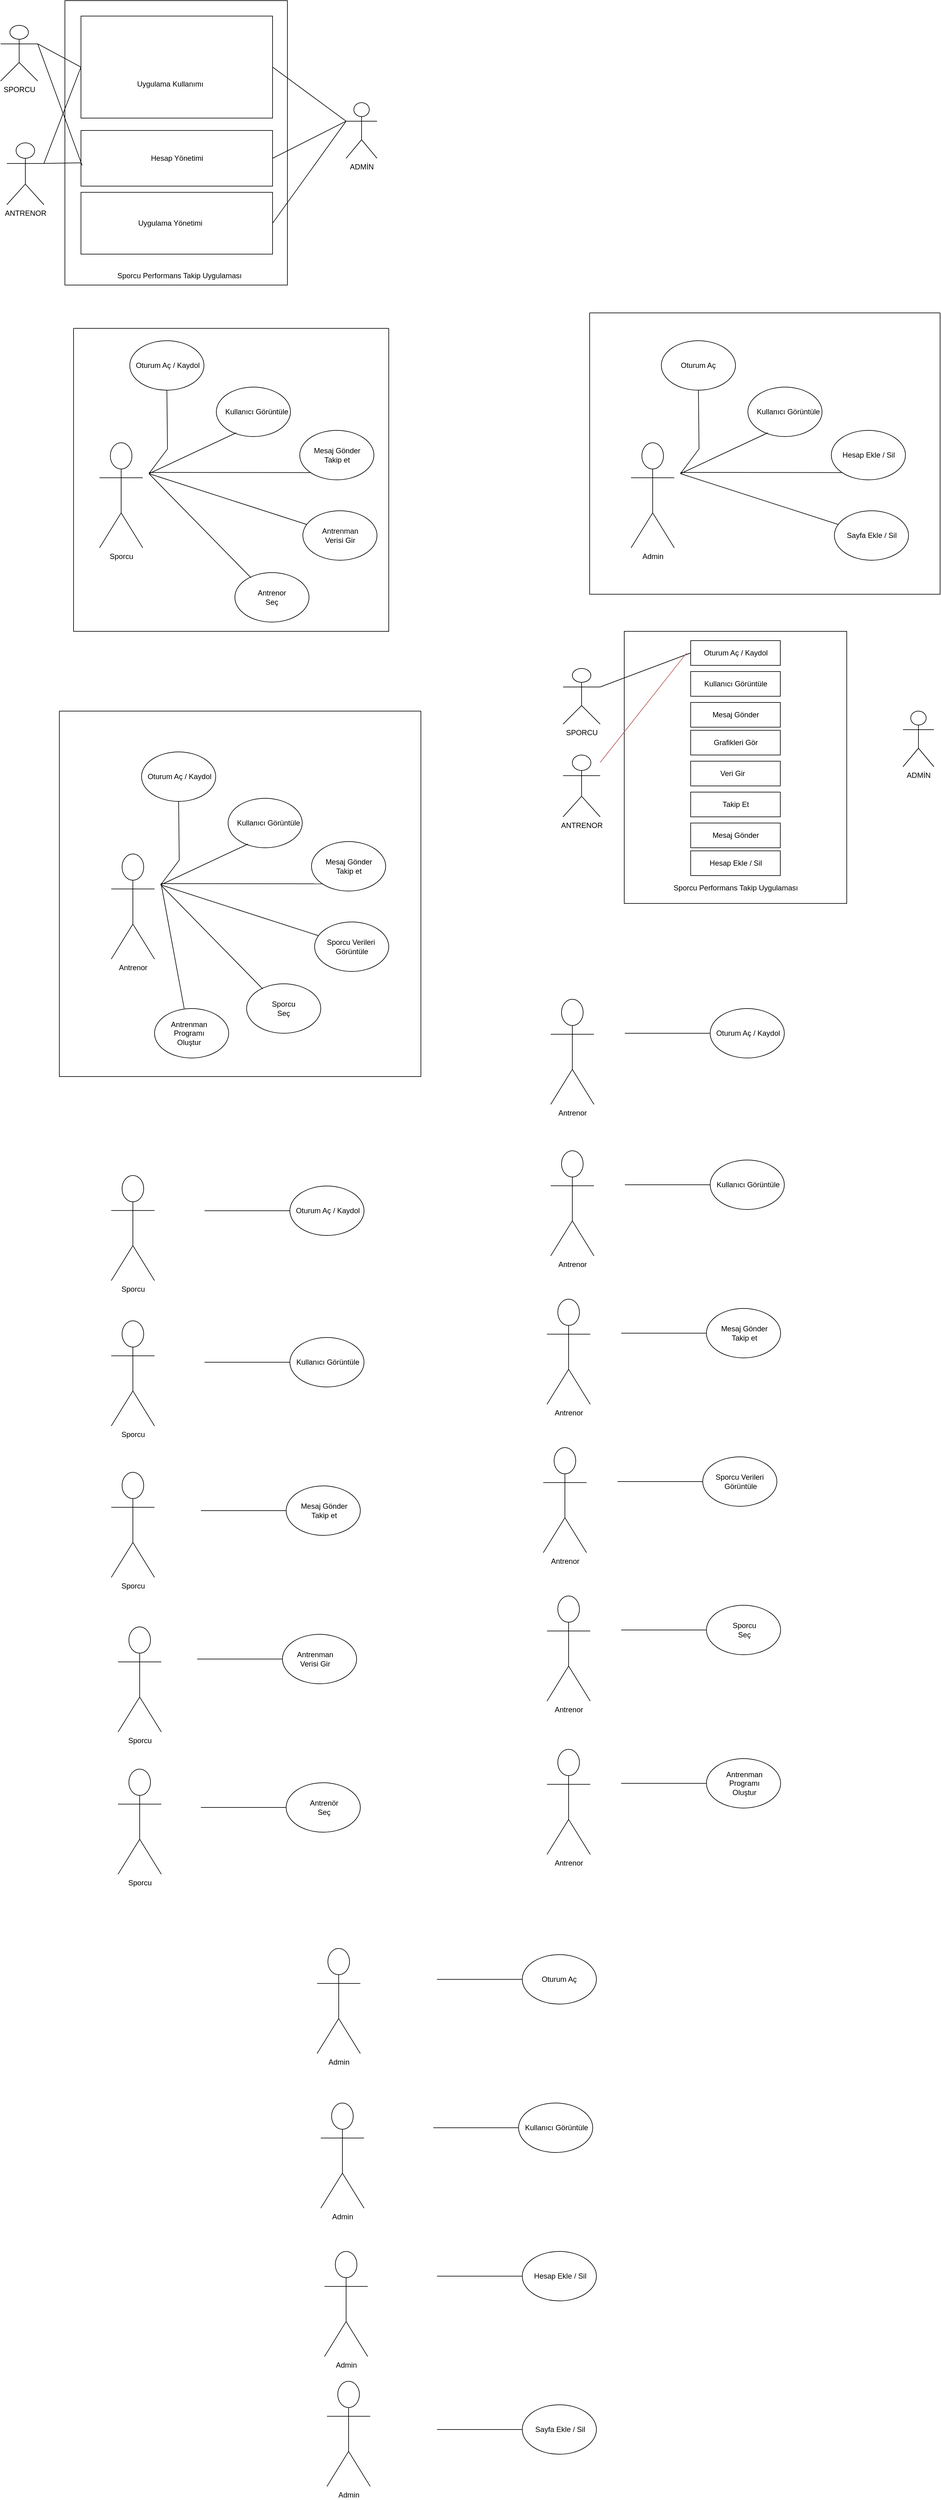 <mxfile version="24.5.2" type="github">
  <diagram name="Sayfa -1" id="F9p8h_KPN2AIbbvUdC_e">
    <mxGraphModel dx="1985" dy="892" grid="1" gridSize="10" guides="1" tooltips="1" connect="1" arrows="1" fold="1" page="1" pageScale="1" pageWidth="827" pageHeight="1169" math="0" shadow="0">
      <root>
        <mxCell id="0" />
        <mxCell id="1" parent="0" />
        <mxCell id="TQ4YY_q4qZVOCzLpH_U3-81" value="" style="ellipse;whiteSpace=wrap;html=1;" parent="1" vertex="1">
          <mxGeometry x="449" y="935" width="120" height="80" as="geometry" />
        </mxCell>
        <mxCell id="TQ4YY_q4qZVOCzLpH_U3-1" value="SPORCU" style="shape=umlActor;verticalLabelPosition=bottom;verticalAlign=top;html=1;outlineConnect=0;" parent="1" vertex="1">
          <mxGeometry x="70" y="50" width="60" height="90" as="geometry" />
        </mxCell>
        <mxCell id="TQ4YY_q4qZVOCzLpH_U3-2" value="ADMİN" style="shape=umlActor;verticalLabelPosition=bottom;verticalAlign=top;html=1;outlineConnect=0;" parent="1" vertex="1">
          <mxGeometry x="629" y="175" width="50" height="90" as="geometry" />
        </mxCell>
        <mxCell id="TQ4YY_q4qZVOCzLpH_U3-3" value="ANTRENOR" style="shape=umlActor;verticalLabelPosition=bottom;verticalAlign=top;html=1;outlineConnect=0;" parent="1" vertex="1">
          <mxGeometry x="80" y="240" width="60" height="100" as="geometry" />
        </mxCell>
        <mxCell id="TQ4YY_q4qZVOCzLpH_U3-5" value="" style="rounded=0;whiteSpace=wrap;html=1;" parent="1" vertex="1">
          <mxGeometry x="174" y="10" width="360" height="460" as="geometry" />
        </mxCell>
        <mxCell id="TQ4YY_q4qZVOCzLpH_U3-11" value="" style="rounded=0;whiteSpace=wrap;html=1;" parent="1" vertex="1">
          <mxGeometry x="200" y="320" width="310" height="100" as="geometry" />
        </mxCell>
        <mxCell id="TQ4YY_q4qZVOCzLpH_U3-13" value="Sporcu Performans Takip Uygulaması" style="text;html=1;align=center;verticalAlign=middle;resizable=0;points=[];autosize=1;strokeColor=none;fillColor=none;" parent="1" vertex="1">
          <mxGeometry x="249" y="440" width="220" height="30" as="geometry" />
        </mxCell>
        <mxCell id="TQ4YY_q4qZVOCzLpH_U3-15" value="Uygulama Yönetimi" style="text;html=1;align=center;verticalAlign=middle;resizable=0;points=[];autosize=1;strokeColor=none;fillColor=none;" parent="1" vertex="1">
          <mxGeometry x="279" y="355" width="130" height="30" as="geometry" />
        </mxCell>
        <mxCell id="TQ4YY_q4qZVOCzLpH_U3-25" value="" style="rounded=0;whiteSpace=wrap;html=1;" parent="1" vertex="1">
          <mxGeometry x="200" y="220" width="310" height="90" as="geometry" />
        </mxCell>
        <mxCell id="TQ4YY_q4qZVOCzLpH_U3-26" value="" style="rounded=0;whiteSpace=wrap;html=1;" parent="1" vertex="1">
          <mxGeometry x="200" y="35" width="310" height="165" as="geometry" />
        </mxCell>
        <mxCell id="TQ4YY_q4qZVOCzLpH_U3-31" value="Uygulama Kullanımı" style="text;html=1;align=center;verticalAlign=middle;resizable=0;points=[];autosize=1;strokeColor=none;fillColor=none;" parent="1" vertex="1">
          <mxGeometry x="279" y="130" width="130" height="30" as="geometry" />
        </mxCell>
        <mxCell id="TQ4YY_q4qZVOCzLpH_U3-32" value="Hesap Yönetimi" style="text;html=1;align=center;verticalAlign=middle;resizable=0;points=[];autosize=1;strokeColor=none;fillColor=none;" parent="1" vertex="1">
          <mxGeometry x="300" y="250" width="110" height="30" as="geometry" />
        </mxCell>
        <mxCell id="TQ4YY_q4qZVOCzLpH_U3-34" value="SPORCU" style="shape=umlActor;verticalLabelPosition=bottom;verticalAlign=top;html=1;outlineConnect=0;" parent="1" vertex="1">
          <mxGeometry x="980" y="1090" width="60" height="90" as="geometry" />
        </mxCell>
        <mxCell id="TQ4YY_q4qZVOCzLpH_U3-35" value="ADMİN" style="shape=umlActor;verticalLabelPosition=bottom;verticalAlign=top;html=1;outlineConnect=0;" parent="1" vertex="1">
          <mxGeometry x="1530" y="1159" width="50" height="90" as="geometry" />
        </mxCell>
        <mxCell id="TQ4YY_q4qZVOCzLpH_U3-36" value="ANTRENOR" style="shape=umlActor;verticalLabelPosition=bottom;verticalAlign=top;html=1;outlineConnect=0;" parent="1" vertex="1">
          <mxGeometry x="980" y="1230" width="60" height="100" as="geometry" />
        </mxCell>
        <mxCell id="TQ4YY_q4qZVOCzLpH_U3-37" value="" style="rounded=0;whiteSpace=wrap;html=1;" parent="1" vertex="1">
          <mxGeometry x="1079" y="1030" width="360" height="440" as="geometry" />
        </mxCell>
        <mxCell id="TQ4YY_q4qZVOCzLpH_U3-38" value="" style="rounded=0;whiteSpace=wrap;html=1;" parent="1" vertex="1">
          <mxGeometry x="1186.5" y="1045" width="145" height="40" as="geometry" />
        </mxCell>
        <mxCell id="TQ4YY_q4qZVOCzLpH_U3-39" value="" style="rounded=0;whiteSpace=wrap;html=1;" parent="1" vertex="1">
          <mxGeometry x="1186.5" y="1095" width="145" height="40" as="geometry" />
        </mxCell>
        <mxCell id="TQ4YY_q4qZVOCzLpH_U3-40" value="" style="rounded=0;whiteSpace=wrap;html=1;" parent="1" vertex="1">
          <mxGeometry x="1186.5" y="1145" width="145" height="40" as="geometry" />
        </mxCell>
        <mxCell id="TQ4YY_q4qZVOCzLpH_U3-41" value="" style="rounded=0;whiteSpace=wrap;html=1;" parent="1" vertex="1">
          <mxGeometry x="1186.5" y="1385" width="145" height="40" as="geometry" />
        </mxCell>
        <mxCell id="TQ4YY_q4qZVOCzLpH_U3-42" value="Sporcu Performans Takip Uygulaması" style="text;html=1;align=center;verticalAlign=middle;resizable=0;points=[];autosize=1;strokeColor=none;fillColor=none;" parent="1" vertex="1">
          <mxGeometry x="1149" y="1430" width="220" height="30" as="geometry" />
        </mxCell>
        <mxCell id="TQ4YY_q4qZVOCzLpH_U3-43" value="Hesap Ekle / Sil" style="text;html=1;align=center;verticalAlign=middle;resizable=0;points=[];autosize=1;strokeColor=none;fillColor=none;" parent="1" vertex="1">
          <mxGeometry x="1204" y="1390" width="110" height="30" as="geometry" />
        </mxCell>
        <mxCell id="TQ4YY_q4qZVOCzLpH_U3-44" value="Mesaj Gönder" style="text;html=1;align=center;verticalAlign=middle;resizable=0;points=[];autosize=1;strokeColor=none;fillColor=none;" parent="1" vertex="1">
          <mxGeometry x="1209" y="1150" width="100" height="30" as="geometry" />
        </mxCell>
        <mxCell id="TQ4YY_q4qZVOCzLpH_U3-45" value="Kullanıcı Görüntüle" style="text;html=1;align=center;verticalAlign=middle;resizable=0;points=[];autosize=1;strokeColor=none;fillColor=none;" parent="1" vertex="1">
          <mxGeometry x="1194" y="1100" width="130" height="30" as="geometry" />
        </mxCell>
        <mxCell id="TQ4YY_q4qZVOCzLpH_U3-46" value="Oturum Aç / Kaydol" style="text;html=1;align=center;verticalAlign=middle;resizable=0;points=[];autosize=1;strokeColor=none;fillColor=none;" parent="1" vertex="1">
          <mxGeometry x="1194" y="1050" width="130" height="30" as="geometry" />
        </mxCell>
        <mxCell id="TQ4YY_q4qZVOCzLpH_U3-48" value="" style="rounded=0;whiteSpace=wrap;html=1;" parent="1" vertex="1">
          <mxGeometry x="1186.5" y="1340" width="145" height="40" as="geometry" />
        </mxCell>
        <mxCell id="TQ4YY_q4qZVOCzLpH_U3-49" value="" style="rounded=0;whiteSpace=wrap;html=1;" parent="1" vertex="1">
          <mxGeometry x="1186.5" y="1290" width="145" height="40" as="geometry" />
        </mxCell>
        <mxCell id="TQ4YY_q4qZVOCzLpH_U3-50" value="" style="rounded=0;whiteSpace=wrap;html=1;" parent="1" vertex="1">
          <mxGeometry x="1186.5" y="1240" width="145" height="40" as="geometry" />
        </mxCell>
        <mxCell id="TQ4YY_q4qZVOCzLpH_U3-51" value="" style="rounded=0;whiteSpace=wrap;html=1;" parent="1" vertex="1">
          <mxGeometry x="1186.5" y="1190" width="145" height="40" as="geometry" />
        </mxCell>
        <mxCell id="TQ4YY_q4qZVOCzLpH_U3-52" value="Grafikleri Gör" style="text;html=1;align=center;verticalAlign=middle;resizable=0;points=[];autosize=1;strokeColor=none;fillColor=none;" parent="1" vertex="1">
          <mxGeometry x="1214" y="1195" width="90" height="30" as="geometry" />
        </mxCell>
        <mxCell id="TQ4YY_q4qZVOCzLpH_U3-53" value="Veri Gir" style="text;html=1;align=center;verticalAlign=middle;resizable=0;points=[];autosize=1;strokeColor=none;fillColor=none;" parent="1" vertex="1">
          <mxGeometry x="1224" y="1245" width="60" height="30" as="geometry" />
        </mxCell>
        <mxCell id="TQ4YY_q4qZVOCzLpH_U3-54" value="Takip Et" style="text;html=1;align=center;verticalAlign=middle;resizable=0;points=[];autosize=1;strokeColor=none;fillColor=none;" parent="1" vertex="1">
          <mxGeometry x="1224" y="1295" width="70" height="30" as="geometry" />
        </mxCell>
        <mxCell id="TQ4YY_q4qZVOCzLpH_U3-55" value="Mesaj Gönder" style="text;html=1;align=center;verticalAlign=middle;resizable=0;points=[];autosize=1;strokeColor=none;fillColor=none;" parent="1" vertex="1">
          <mxGeometry x="1209" y="1345" width="100" height="30" as="geometry" />
        </mxCell>
        <mxCell id="TQ4YY_q4qZVOCzLpH_U3-58" value="" style="endArrow=none;html=1;rounded=0;exitX=0;exitY=0.333;exitDx=0;exitDy=0;exitPerimeter=0;entryX=1;entryY=0.5;entryDx=0;entryDy=0;" parent="1" source="TQ4YY_q4qZVOCzLpH_U3-2" target="TQ4YY_q4qZVOCzLpH_U3-26" edge="1">
          <mxGeometry width="50" height="50" relative="1" as="geometry">
            <mxPoint x="680" y="270" as="sourcePoint" />
            <mxPoint x="730" y="220" as="targetPoint" />
          </mxGeometry>
        </mxCell>
        <mxCell id="TQ4YY_q4qZVOCzLpH_U3-63" value="" style="endArrow=none;html=1;rounded=0;exitX=0;exitY=0.333;exitDx=0;exitDy=0;exitPerimeter=0;entryX=1;entryY=0.5;entryDx=0;entryDy=0;" parent="1" source="TQ4YY_q4qZVOCzLpH_U3-2" target="TQ4YY_q4qZVOCzLpH_U3-25" edge="1">
          <mxGeometry width="50" height="50" relative="1" as="geometry">
            <mxPoint x="690" y="280" as="sourcePoint" />
            <mxPoint x="740" y="230" as="targetPoint" />
          </mxGeometry>
        </mxCell>
        <mxCell id="TQ4YY_q4qZVOCzLpH_U3-64" value="" style="endArrow=none;html=1;rounded=0;exitX=0;exitY=0.333;exitDx=0;exitDy=0;exitPerimeter=0;entryX=1;entryY=0.5;entryDx=0;entryDy=0;" parent="1" source="TQ4YY_q4qZVOCzLpH_U3-2" target="TQ4YY_q4qZVOCzLpH_U3-11" edge="1">
          <mxGeometry width="50" height="50" relative="1" as="geometry">
            <mxPoint x="700" y="290" as="sourcePoint" />
            <mxPoint x="750" y="240" as="targetPoint" />
          </mxGeometry>
        </mxCell>
        <mxCell id="TQ4YY_q4qZVOCzLpH_U3-65" value="" style="endArrow=none;html=1;rounded=0;exitX=1;exitY=0.333;exitDx=0;exitDy=0;exitPerimeter=0;entryX=0;entryY=0.5;entryDx=0;entryDy=0;" parent="1" source="TQ4YY_q4qZVOCzLpH_U3-1" target="TQ4YY_q4qZVOCzLpH_U3-26" edge="1">
          <mxGeometry width="50" height="50" relative="1" as="geometry">
            <mxPoint x="710" y="300" as="sourcePoint" />
            <mxPoint x="760" y="250" as="targetPoint" />
          </mxGeometry>
        </mxCell>
        <mxCell id="TQ4YY_q4qZVOCzLpH_U3-66" value="" style="endArrow=none;html=1;rounded=0;exitX=1;exitY=0.333;exitDx=0;exitDy=0;exitPerimeter=0;entryX=-0.001;entryY=0.582;entryDx=0;entryDy=0;entryPerimeter=0;" parent="1" source="TQ4YY_q4qZVOCzLpH_U3-3" target="TQ4YY_q4qZVOCzLpH_U3-25" edge="1">
          <mxGeometry width="50" height="50" relative="1" as="geometry">
            <mxPoint x="720" y="310" as="sourcePoint" />
            <mxPoint x="770" y="260" as="targetPoint" />
          </mxGeometry>
        </mxCell>
        <mxCell id="TQ4YY_q4qZVOCzLpH_U3-67" value="" style="endArrow=none;html=1;rounded=0;exitX=1;exitY=0.333;exitDx=0;exitDy=0;exitPerimeter=0;entryX=0;entryY=0.5;entryDx=0;entryDy=0;" parent="1" source="TQ4YY_q4qZVOCzLpH_U3-3" target="TQ4YY_q4qZVOCzLpH_U3-26" edge="1">
          <mxGeometry width="50" height="50" relative="1" as="geometry">
            <mxPoint x="730" y="320" as="sourcePoint" />
            <mxPoint x="780" y="270" as="targetPoint" />
          </mxGeometry>
        </mxCell>
        <mxCell id="TQ4YY_q4qZVOCzLpH_U3-68" value="" style="endArrow=none;html=1;rounded=0;exitX=1;exitY=0.333;exitDx=0;exitDy=0;exitPerimeter=0;entryX=0.006;entryY=0.627;entryDx=0;entryDy=0;entryPerimeter=0;" parent="1" source="TQ4YY_q4qZVOCzLpH_U3-1" target="TQ4YY_q4qZVOCzLpH_U3-25" edge="1">
          <mxGeometry width="50" height="50" relative="1" as="geometry">
            <mxPoint x="740" y="330" as="sourcePoint" />
            <mxPoint x="790" y="280" as="targetPoint" />
          </mxGeometry>
        </mxCell>
        <mxCell id="TQ4YY_q4qZVOCzLpH_U3-71" value="Sporcu" style="shape=umlActor;verticalLabelPosition=bottom;verticalAlign=top;html=1;outlineConnect=0;" parent="1" vertex="1">
          <mxGeometry x="230" y="725" width="70" height="170" as="geometry" />
        </mxCell>
        <mxCell id="TQ4YY_q4qZVOCzLpH_U3-72" value="" style="ellipse;whiteSpace=wrap;html=1;" parent="1" vertex="1">
          <mxGeometry x="419" y="635" width="120" height="80" as="geometry" />
        </mxCell>
        <mxCell id="TQ4YY_q4qZVOCzLpH_U3-73" value="" style="ellipse;whiteSpace=wrap;html=1;" parent="1" vertex="1">
          <mxGeometry x="559" y="835" width="120" height="80" as="geometry" />
        </mxCell>
        <mxCell id="TQ4YY_q4qZVOCzLpH_U3-74" value="" style="ellipse;whiteSpace=wrap;html=1;" parent="1" vertex="1">
          <mxGeometry x="279" y="560" width="120" height="80" as="geometry" />
        </mxCell>
        <mxCell id="TQ4YY_q4qZVOCzLpH_U3-75" value="" style="ellipse;whiteSpace=wrap;html=1;" parent="1" vertex="1">
          <mxGeometry x="554" y="705" width="120" height="80" as="geometry" />
        </mxCell>
        <mxCell id="TQ4YY_q4qZVOCzLpH_U3-85" value="" style="endArrow=none;html=1;rounded=0;entryX=0.5;entryY=1;entryDx=0;entryDy=0;" parent="1" target="TQ4YY_q4qZVOCzLpH_U3-74" edge="1">
          <mxGeometry width="50" height="50" relative="1" as="geometry">
            <mxPoint x="310" y="775" as="sourcePoint" />
            <mxPoint x="360" y="645" as="targetPoint" />
            <Array as="points">
              <mxPoint x="340" y="735" />
            </Array>
          </mxGeometry>
        </mxCell>
        <mxCell id="TQ4YY_q4qZVOCzLpH_U3-86" value="" style="endArrow=none;html=1;rounded=0;entryX=0.268;entryY=0.925;entryDx=0;entryDy=0;entryPerimeter=0;" parent="1" target="TQ4YY_q4qZVOCzLpH_U3-72" edge="1">
          <mxGeometry width="50" height="50" relative="1" as="geometry">
            <mxPoint x="310" y="775" as="sourcePoint" />
            <mxPoint x="500" y="795" as="targetPoint" />
          </mxGeometry>
        </mxCell>
        <mxCell id="TQ4YY_q4qZVOCzLpH_U3-87" value="" style="endArrow=none;html=1;rounded=0;entryX=0;entryY=1;entryDx=0;entryDy=0;" parent="1" target="TQ4YY_q4qZVOCzLpH_U3-75" edge="1">
          <mxGeometry width="50" height="50" relative="1" as="geometry">
            <mxPoint x="310" y="773" as="sourcePoint" />
            <mxPoint x="510" y="805" as="targetPoint" />
          </mxGeometry>
        </mxCell>
        <mxCell id="TQ4YY_q4qZVOCzLpH_U3-88" value="" style="endArrow=none;html=1;rounded=0;entryX=0.048;entryY=0.275;entryDx=0;entryDy=0;entryPerimeter=0;" parent="1" target="TQ4YY_q4qZVOCzLpH_U3-73" edge="1">
          <mxGeometry width="50" height="50" relative="1" as="geometry">
            <mxPoint x="310" y="775" as="sourcePoint" />
            <mxPoint x="520" y="815" as="targetPoint" />
          </mxGeometry>
        </mxCell>
        <mxCell id="TQ4YY_q4qZVOCzLpH_U3-89" value="" style="endArrow=none;html=1;rounded=0;entryX=0.218;entryY=0.105;entryDx=0;entryDy=0;entryPerimeter=0;" parent="1" target="TQ4YY_q4qZVOCzLpH_U3-81" edge="1">
          <mxGeometry width="50" height="50" relative="1" as="geometry">
            <mxPoint x="310" y="775" as="sourcePoint" />
            <mxPoint x="530" y="825" as="targetPoint" />
          </mxGeometry>
        </mxCell>
        <mxCell id="TQ4YY_q4qZVOCzLpH_U3-90" value="Oturum Aç / Kaydol" style="text;html=1;align=center;verticalAlign=middle;resizable=0;points=[];autosize=1;strokeColor=none;fillColor=none;" parent="1" vertex="1">
          <mxGeometry x="275" y="585" width="130" height="30" as="geometry" />
        </mxCell>
        <mxCell id="TQ4YY_q4qZVOCzLpH_U3-91" value="Kullanıcı Görüntüle" style="text;html=1;align=center;verticalAlign=middle;resizable=0;points=[];autosize=1;strokeColor=none;fillColor=none;" parent="1" vertex="1">
          <mxGeometry x="419" y="660" width="130" height="30" as="geometry" />
        </mxCell>
        <mxCell id="TQ4YY_q4qZVOCzLpH_U3-92" value="Mesaj Gönder&lt;div&gt;Takip et&lt;/div&gt;" style="text;html=1;align=center;verticalAlign=middle;resizable=0;points=[];autosize=1;strokeColor=none;fillColor=none;" parent="1" vertex="1">
          <mxGeometry x="564" y="725" width="100" height="40" as="geometry" />
        </mxCell>
        <mxCell id="TQ4YY_q4qZVOCzLpH_U3-93" value="&lt;div data-sider-select-id=&quot;3e3904bb-3e57-48af-86de-5b4dbb891e42&quot;&gt;Antrenman&lt;/div&gt;Verisi Gir" style="text;html=1;align=center;verticalAlign=middle;resizable=0;points=[];autosize=1;strokeColor=none;fillColor=none;" parent="1" vertex="1">
          <mxGeometry x="579" y="855" width="80" height="40" as="geometry" />
        </mxCell>
        <mxCell id="TQ4YY_q4qZVOCzLpH_U3-95" value="Antrenor Seç" style="text;html=1;align=center;verticalAlign=middle;whiteSpace=wrap;rounded=0;" parent="1" vertex="1">
          <mxGeometry x="479" y="960" width="60" height="30" as="geometry" />
        </mxCell>
        <mxCell id="TQ4YY_q4qZVOCzLpH_U3-117" value="" style="ellipse;whiteSpace=wrap;html=1;" parent="1" vertex="1">
          <mxGeometry x="468" y="1600" width="120" height="80" as="geometry" />
        </mxCell>
        <mxCell id="TQ4YY_q4qZVOCzLpH_U3-118" value="Antrenor" style="shape=umlActor;verticalLabelPosition=bottom;verticalAlign=top;html=1;outlineConnect=0;" parent="1" vertex="1">
          <mxGeometry x="249" y="1390" width="70" height="170" as="geometry" />
        </mxCell>
        <mxCell id="TQ4YY_q4qZVOCzLpH_U3-119" value="" style="ellipse;whiteSpace=wrap;html=1;" parent="1" vertex="1">
          <mxGeometry x="438" y="1300" width="120" height="80" as="geometry" />
        </mxCell>
        <mxCell id="TQ4YY_q4qZVOCzLpH_U3-120" value="" style="ellipse;whiteSpace=wrap;html=1;" parent="1" vertex="1">
          <mxGeometry x="578" y="1500" width="120" height="80" as="geometry" />
        </mxCell>
        <mxCell id="TQ4YY_q4qZVOCzLpH_U3-121" value="" style="ellipse;whiteSpace=wrap;html=1;" parent="1" vertex="1">
          <mxGeometry x="298" y="1225" width="120" height="80" as="geometry" />
        </mxCell>
        <mxCell id="TQ4YY_q4qZVOCzLpH_U3-122" value="" style="ellipse;whiteSpace=wrap;html=1;" parent="1" vertex="1">
          <mxGeometry x="573" y="1370" width="120" height="80" as="geometry" />
        </mxCell>
        <mxCell id="TQ4YY_q4qZVOCzLpH_U3-123" value="" style="endArrow=none;html=1;rounded=0;entryX=0.5;entryY=1;entryDx=0;entryDy=0;" parent="1" target="TQ4YY_q4qZVOCzLpH_U3-121" edge="1">
          <mxGeometry width="50" height="50" relative="1" as="geometry">
            <mxPoint x="329" y="1440" as="sourcePoint" />
            <mxPoint x="379" y="1310" as="targetPoint" />
            <Array as="points">
              <mxPoint x="359" y="1400" />
            </Array>
          </mxGeometry>
        </mxCell>
        <mxCell id="TQ4YY_q4qZVOCzLpH_U3-124" value="" style="endArrow=none;html=1;rounded=0;entryX=0.268;entryY=0.925;entryDx=0;entryDy=0;entryPerimeter=0;" parent="1" target="TQ4YY_q4qZVOCzLpH_U3-119" edge="1">
          <mxGeometry width="50" height="50" relative="1" as="geometry">
            <mxPoint x="329" y="1440" as="sourcePoint" />
            <mxPoint x="519" y="1460" as="targetPoint" />
          </mxGeometry>
        </mxCell>
        <mxCell id="TQ4YY_q4qZVOCzLpH_U3-125" value="" style="endArrow=none;html=1;rounded=0;entryX=0;entryY=1;entryDx=0;entryDy=0;" parent="1" target="TQ4YY_q4qZVOCzLpH_U3-122" edge="1">
          <mxGeometry width="50" height="50" relative="1" as="geometry">
            <mxPoint x="329" y="1438" as="sourcePoint" />
            <mxPoint x="529" y="1470" as="targetPoint" />
          </mxGeometry>
        </mxCell>
        <mxCell id="TQ4YY_q4qZVOCzLpH_U3-126" value="" style="endArrow=none;html=1;rounded=0;entryX=0.048;entryY=0.275;entryDx=0;entryDy=0;entryPerimeter=0;" parent="1" target="TQ4YY_q4qZVOCzLpH_U3-120" edge="1">
          <mxGeometry width="50" height="50" relative="1" as="geometry">
            <mxPoint x="329" y="1440" as="sourcePoint" />
            <mxPoint x="539" y="1480" as="targetPoint" />
          </mxGeometry>
        </mxCell>
        <mxCell id="TQ4YY_q4qZVOCzLpH_U3-127" value="" style="endArrow=none;html=1;rounded=0;entryX=0.218;entryY=0.105;entryDx=0;entryDy=0;entryPerimeter=0;" parent="1" target="TQ4YY_q4qZVOCzLpH_U3-117" edge="1">
          <mxGeometry width="50" height="50" relative="1" as="geometry">
            <mxPoint x="329" y="1440" as="sourcePoint" />
            <mxPoint x="549" y="1490" as="targetPoint" />
          </mxGeometry>
        </mxCell>
        <mxCell id="TQ4YY_q4qZVOCzLpH_U3-128" value="Oturum Aç / Kaydol" style="text;html=1;align=center;verticalAlign=middle;resizable=0;points=[];autosize=1;strokeColor=none;fillColor=none;" parent="1" vertex="1">
          <mxGeometry x="294" y="1250" width="130" height="30" as="geometry" />
        </mxCell>
        <mxCell id="TQ4YY_q4qZVOCzLpH_U3-129" value="Kullanıcı Görüntüle" style="text;html=1;align=center;verticalAlign=middle;resizable=0;points=[];autosize=1;strokeColor=none;fillColor=none;" parent="1" vertex="1">
          <mxGeometry x="438" y="1325" width="130" height="30" as="geometry" />
        </mxCell>
        <mxCell id="TQ4YY_q4qZVOCzLpH_U3-130" value="Mesaj Gönder&lt;div&gt;Takip et&lt;/div&gt;" style="text;html=1;align=center;verticalAlign=middle;resizable=0;points=[];autosize=1;strokeColor=none;fillColor=none;" parent="1" vertex="1">
          <mxGeometry x="583" y="1390" width="100" height="40" as="geometry" />
        </mxCell>
        <mxCell id="TQ4YY_q4qZVOCzLpH_U3-131" value="Sporcu Verileri&amp;nbsp;&lt;div&gt;Görüntüle&lt;div data-sider-select-id=&quot;bcd7e068-5583-4f03-8525-5e24136dc2b0&quot;&gt;&lt;/div&gt;&lt;/div&gt;" style="text;html=1;align=center;verticalAlign=middle;resizable=0;points=[];autosize=1;strokeColor=none;fillColor=none;" parent="1" vertex="1">
          <mxGeometry x="588" y="1520" width="100" height="40" as="geometry" />
        </mxCell>
        <mxCell id="TQ4YY_q4qZVOCzLpH_U3-132" value="Sporcu Seç" style="text;html=1;align=center;verticalAlign=middle;whiteSpace=wrap;rounded=0;" parent="1" vertex="1">
          <mxGeometry x="498" y="1625" width="60" height="30" as="geometry" />
        </mxCell>
        <mxCell id="TQ4YY_q4qZVOCzLpH_U3-134" value="Admin" style="shape=umlActor;verticalLabelPosition=bottom;verticalAlign=top;html=1;outlineConnect=0;" parent="1" vertex="1">
          <mxGeometry x="1090" y="725" width="70" height="170" as="geometry" />
        </mxCell>
        <mxCell id="TQ4YY_q4qZVOCzLpH_U3-135" value="" style="ellipse;whiteSpace=wrap;html=1;" parent="1" vertex="1">
          <mxGeometry x="1279" y="635" width="120" height="80" as="geometry" />
        </mxCell>
        <mxCell id="TQ4YY_q4qZVOCzLpH_U3-136" value="" style="ellipse;whiteSpace=wrap;html=1;" parent="1" vertex="1">
          <mxGeometry x="1419" y="835" width="120" height="80" as="geometry" />
        </mxCell>
        <mxCell id="TQ4YY_q4qZVOCzLpH_U3-137" value="" style="ellipse;whiteSpace=wrap;html=1;" parent="1" vertex="1">
          <mxGeometry x="1139" y="560" width="120" height="80" as="geometry" />
        </mxCell>
        <mxCell id="TQ4YY_q4qZVOCzLpH_U3-138" value="" style="ellipse;whiteSpace=wrap;html=1;" parent="1" vertex="1">
          <mxGeometry x="1414" y="705" width="120" height="80" as="geometry" />
        </mxCell>
        <mxCell id="TQ4YY_q4qZVOCzLpH_U3-139" value="" style="endArrow=none;html=1;rounded=0;entryX=0.5;entryY=1;entryDx=0;entryDy=0;" parent="1" target="TQ4YY_q4qZVOCzLpH_U3-137" edge="1">
          <mxGeometry width="50" height="50" relative="1" as="geometry">
            <mxPoint x="1170" y="775" as="sourcePoint" />
            <mxPoint x="1220" y="645" as="targetPoint" />
            <Array as="points">
              <mxPoint x="1200" y="735" />
            </Array>
          </mxGeometry>
        </mxCell>
        <mxCell id="TQ4YY_q4qZVOCzLpH_U3-140" value="" style="endArrow=none;html=1;rounded=0;entryX=0.268;entryY=0.925;entryDx=0;entryDy=0;entryPerimeter=0;" parent="1" target="TQ4YY_q4qZVOCzLpH_U3-135" edge="1">
          <mxGeometry width="50" height="50" relative="1" as="geometry">
            <mxPoint x="1170" y="775" as="sourcePoint" />
            <mxPoint x="1360" y="795" as="targetPoint" />
          </mxGeometry>
        </mxCell>
        <mxCell id="TQ4YY_q4qZVOCzLpH_U3-141" value="" style="endArrow=none;html=1;rounded=0;entryX=0;entryY=1;entryDx=0;entryDy=0;" parent="1" target="TQ4YY_q4qZVOCzLpH_U3-138" edge="1">
          <mxGeometry width="50" height="50" relative="1" as="geometry">
            <mxPoint x="1170" y="773" as="sourcePoint" />
            <mxPoint x="1370" y="805" as="targetPoint" />
          </mxGeometry>
        </mxCell>
        <mxCell id="TQ4YY_q4qZVOCzLpH_U3-142" value="" style="endArrow=none;html=1;rounded=0;entryX=0.048;entryY=0.275;entryDx=0;entryDy=0;entryPerimeter=0;" parent="1" target="TQ4YY_q4qZVOCzLpH_U3-136" edge="1">
          <mxGeometry width="50" height="50" relative="1" as="geometry">
            <mxPoint x="1170" y="775" as="sourcePoint" />
            <mxPoint x="1380" y="815" as="targetPoint" />
          </mxGeometry>
        </mxCell>
        <mxCell id="TQ4YY_q4qZVOCzLpH_U3-144" value="Oturum Aç&amp;nbsp;" style="text;html=1;align=center;verticalAlign=middle;resizable=0;points=[];autosize=1;strokeColor=none;fillColor=none;" parent="1" vertex="1">
          <mxGeometry x="1160" y="585" width="80" height="30" as="geometry" />
        </mxCell>
        <mxCell id="TQ4YY_q4qZVOCzLpH_U3-145" value="Kullanıcı Görüntüle" style="text;html=1;align=center;verticalAlign=middle;resizable=0;points=[];autosize=1;strokeColor=none;fillColor=none;" parent="1" vertex="1">
          <mxGeometry x="1279" y="660" width="130" height="30" as="geometry" />
        </mxCell>
        <mxCell id="TQ4YY_q4qZVOCzLpH_U3-146" value="Hesap Ekle / Sil" style="text;html=1;align=center;verticalAlign=middle;resizable=0;points=[];autosize=1;strokeColor=none;fillColor=none;" parent="1" vertex="1">
          <mxGeometry x="1419" y="730" width="110" height="30" as="geometry" />
        </mxCell>
        <mxCell id="TQ4YY_q4qZVOCzLpH_U3-149" value="" style="ellipse;whiteSpace=wrap;html=1;" parent="1" vertex="1">
          <mxGeometry x="319" y="1640" width="120" height="80" as="geometry" />
        </mxCell>
        <mxCell id="TQ4YY_q4qZVOCzLpH_U3-150" value="" style="endArrow=none;html=1;rounded=0;exitX=0.4;exitY=-0.001;exitDx=0;exitDy=0;exitPerimeter=0;" parent="1" source="TQ4YY_q4qZVOCzLpH_U3-149" edge="1">
          <mxGeometry width="50" height="50" relative="1" as="geometry">
            <mxPoint x="420" y="1480" as="sourcePoint" />
            <mxPoint x="330" y="1440" as="targetPoint" />
          </mxGeometry>
        </mxCell>
        <mxCell id="TQ4YY_q4qZVOCzLpH_U3-153" value="Antrenman Programı Oluştur" style="text;html=1;align=center;verticalAlign=middle;whiteSpace=wrap;rounded=0;" parent="1" vertex="1">
          <mxGeometry x="345" y="1665" width="60" height="30" as="geometry" />
        </mxCell>
        <mxCell id="TQ4YY_q4qZVOCzLpH_U3-156" value="Sayfa Ekle / Sil" style="text;html=1;align=center;verticalAlign=middle;resizable=0;points=[];autosize=1;strokeColor=none;fillColor=none;" parent="1" vertex="1">
          <mxGeometry x="1429" y="860" width="100" height="30" as="geometry" />
        </mxCell>
        <mxCell id="uS2kP-R8Upkv7Lsalodd-1" value="Antrenor" style="shape=umlActor;verticalLabelPosition=bottom;verticalAlign=top;html=1;outlineConnect=0;" parent="1" vertex="1">
          <mxGeometry x="960" y="1625" width="70" height="170" as="geometry" />
        </mxCell>
        <mxCell id="uS2kP-R8Upkv7Lsalodd-2" value="" style="endArrow=none;html=1;rounded=0;" parent="1" edge="1">
          <mxGeometry width="50" height="50" relative="1" as="geometry">
            <mxPoint x="1080" y="1680" as="sourcePoint" />
            <mxPoint x="1230" y="1680" as="targetPoint" />
          </mxGeometry>
        </mxCell>
        <mxCell id="uS2kP-R8Upkv7Lsalodd-3" value="" style="ellipse;whiteSpace=wrap;html=1;" parent="1" vertex="1">
          <mxGeometry x="1218" y="1640" width="120" height="80" as="geometry" />
        </mxCell>
        <mxCell id="uS2kP-R8Upkv7Lsalodd-4" value="Oturum Aç / Kaydol" style="text;html=1;align=center;verticalAlign=middle;resizable=0;points=[];autosize=1;" parent="1" vertex="1">
          <mxGeometry x="1214" y="1665" width="130" height="30" as="geometry" />
        </mxCell>
        <mxCell id="uS2kP-R8Upkv7Lsalodd-5" value="Antrenor" style="shape=umlActor;verticalLabelPosition=bottom;verticalAlign=top;html=1;outlineConnect=0;" parent="1" vertex="1">
          <mxGeometry x="960" y="1870" width="70" height="170" as="geometry" />
        </mxCell>
        <mxCell id="uS2kP-R8Upkv7Lsalodd-6" value="" style="endArrow=none;html=1;rounded=0;" parent="1" edge="1">
          <mxGeometry width="50" height="50" relative="1" as="geometry">
            <mxPoint x="1080" y="1925" as="sourcePoint" />
            <mxPoint x="1230" y="1925" as="targetPoint" />
          </mxGeometry>
        </mxCell>
        <mxCell id="uS2kP-R8Upkv7Lsalodd-7" value="" style="ellipse;whiteSpace=wrap;html=1;" parent="1" vertex="1">
          <mxGeometry x="1218" y="1885" width="120" height="80" as="geometry" />
        </mxCell>
        <mxCell id="uS2kP-R8Upkv7Lsalodd-8" value="Kullanıcı Görüntüle" style="text;html=1;align=center;verticalAlign=middle;resizable=0;points=[];autosize=1;strokeColor=none;fillColor=none;" parent="1" vertex="1">
          <mxGeometry x="1214" y="1910" width="130" height="30" as="geometry" />
        </mxCell>
        <mxCell id="uS2kP-R8Upkv7Lsalodd-25" value="Antrenor" style="shape=umlActor;verticalLabelPosition=bottom;verticalAlign=top;html=1;outlineConnect=0;" parent="1" vertex="1">
          <mxGeometry x="954" y="2110" width="70" height="170" as="geometry" />
        </mxCell>
        <mxCell id="uS2kP-R8Upkv7Lsalodd-26" value="" style="endArrow=none;html=1;rounded=0;" parent="1" edge="1">
          <mxGeometry width="50" height="50" relative="1" as="geometry">
            <mxPoint x="1074" y="2165" as="sourcePoint" />
            <mxPoint x="1224" y="2165" as="targetPoint" />
          </mxGeometry>
        </mxCell>
        <mxCell id="uS2kP-R8Upkv7Lsalodd-27" value="" style="ellipse;whiteSpace=wrap;html=1;" parent="1" vertex="1">
          <mxGeometry x="1212" y="2125" width="120" height="80" as="geometry" />
        </mxCell>
        <mxCell id="uS2kP-R8Upkv7Lsalodd-28" value="Mesaj Gönder&lt;div&gt;Takip et&lt;/div&gt;" style="text;html=1;align=center;verticalAlign=middle;resizable=0;points=[];autosize=1;strokeColor=none;fillColor=none;" parent="1" vertex="1">
          <mxGeometry x="1223" y="2145" width="100" height="40" as="geometry" />
        </mxCell>
        <mxCell id="uS2kP-R8Upkv7Lsalodd-29" value="Antrenor" style="shape=umlActor;verticalLabelPosition=bottom;verticalAlign=top;html=1;outlineConnect=0;" parent="1" vertex="1">
          <mxGeometry x="948" y="2350" width="70" height="170" as="geometry" />
        </mxCell>
        <mxCell id="uS2kP-R8Upkv7Lsalodd-30" value="" style="endArrow=none;html=1;rounded=0;" parent="1" edge="1">
          <mxGeometry width="50" height="50" relative="1" as="geometry">
            <mxPoint x="1068" y="2405" as="sourcePoint" />
            <mxPoint x="1218" y="2405" as="targetPoint" />
          </mxGeometry>
        </mxCell>
        <mxCell id="uS2kP-R8Upkv7Lsalodd-31" value="" style="ellipse;whiteSpace=wrap;html=1;" parent="1" vertex="1">
          <mxGeometry x="1206" y="2365" width="120" height="80" as="geometry" />
        </mxCell>
        <mxCell id="uS2kP-R8Upkv7Lsalodd-32" value="Sporcu Verileri&amp;nbsp;&lt;div&gt;Görüntüle&lt;/div&gt;" style="text;html=1;align=center;verticalAlign=middle;resizable=0;points=[];autosize=1;strokeColor=none;fillColor=none;" parent="1" vertex="1">
          <mxGeometry x="1217" y="2385" width="100" height="40" as="geometry" />
        </mxCell>
        <mxCell id="uS2kP-R8Upkv7Lsalodd-33" value="Antrenor" style="shape=umlActor;verticalLabelPosition=bottom;verticalAlign=top;html=1;outlineConnect=0;" parent="1" vertex="1">
          <mxGeometry x="954" y="2590" width="70" height="170" as="geometry" />
        </mxCell>
        <mxCell id="uS2kP-R8Upkv7Lsalodd-34" value="" style="endArrow=none;html=1;rounded=0;" parent="1" edge="1">
          <mxGeometry width="50" height="50" relative="1" as="geometry">
            <mxPoint x="1074" y="2645" as="sourcePoint" />
            <mxPoint x="1224" y="2645" as="targetPoint" />
          </mxGeometry>
        </mxCell>
        <mxCell id="uS2kP-R8Upkv7Lsalodd-35" value="" style="ellipse;whiteSpace=wrap;html=1;" parent="1" vertex="1">
          <mxGeometry x="1212" y="2605" width="120" height="80" as="geometry" />
        </mxCell>
        <mxCell id="uS2kP-R8Upkv7Lsalodd-36" value="&lt;span style=&quot;text-wrap: wrap;&quot;&gt;Sporcu Seç&lt;/span&gt;" style="text;html=1;align=center;verticalAlign=middle;resizable=0;points=[];autosize=1;strokeColor=none;fillColor=none;" parent="1" vertex="1">
          <mxGeometry x="1228" y="2630" width="90" height="30" as="geometry" />
        </mxCell>
        <mxCell id="uS2kP-R8Upkv7Lsalodd-37" value="Antrenor" style="shape=umlActor;verticalLabelPosition=bottom;verticalAlign=top;html=1;outlineConnect=0;" parent="1" vertex="1">
          <mxGeometry x="954" y="2838" width="70" height="170" as="geometry" />
        </mxCell>
        <mxCell id="uS2kP-R8Upkv7Lsalodd-38" value="" style="endArrow=none;html=1;rounded=0;" parent="1" edge="1">
          <mxGeometry width="50" height="50" relative="1" as="geometry">
            <mxPoint x="1074" y="2893" as="sourcePoint" />
            <mxPoint x="1224" y="2893" as="targetPoint" />
          </mxGeometry>
        </mxCell>
        <mxCell id="uS2kP-R8Upkv7Lsalodd-39" value="" style="ellipse;whiteSpace=wrap;html=1;" parent="1" vertex="1">
          <mxGeometry x="1212" y="2853" width="120" height="80" as="geometry" />
        </mxCell>
        <mxCell id="uS2kP-R8Upkv7Lsalodd-40" value="&lt;span style=&quot;text-wrap: wrap;&quot;&gt;Antrenman Programı Oluştur&lt;/span&gt;" style="text;html=1;align=center;verticalAlign=middle;resizable=0;points=[];autosize=1;strokeColor=none;fillColor=none;" parent="1" vertex="1">
          <mxGeometry x="1183" y="2878" width="180" height="30" as="geometry" />
        </mxCell>
        <mxCell id="uS2kP-R8Upkv7Lsalodd-43" value="Sporcu" style="shape=umlActor;verticalLabelPosition=bottom;verticalAlign=top;html=1;outlineConnect=0;" parent="1" vertex="1">
          <mxGeometry x="260" y="2640" width="70" height="170" as="geometry" />
        </mxCell>
        <mxCell id="uS2kP-R8Upkv7Lsalodd-44" value="Sporcu" style="shape=umlActor;verticalLabelPosition=bottom;verticalAlign=top;html=1;outlineConnect=0;" parent="1" vertex="1">
          <mxGeometry x="249" y="2390" width="70" height="170" as="geometry" />
        </mxCell>
        <mxCell id="uS2kP-R8Upkv7Lsalodd-45" value="Sporcu" style="shape=umlActor;verticalLabelPosition=bottom;verticalAlign=top;html=1;outlineConnect=0;" parent="1" vertex="1">
          <mxGeometry x="249" y="2145" width="70" height="170" as="geometry" />
        </mxCell>
        <mxCell id="uS2kP-R8Upkv7Lsalodd-46" value="Sporcu" style="shape=umlActor;verticalLabelPosition=bottom;verticalAlign=top;html=1;outlineConnect=0;" parent="1" vertex="1">
          <mxGeometry x="249" y="1910" width="70" height="170" as="geometry" />
        </mxCell>
        <mxCell id="uS2kP-R8Upkv7Lsalodd-49" value="Admin" style="shape=umlActor;verticalLabelPosition=bottom;verticalAlign=top;html=1;outlineConnect=0;" parent="1" vertex="1">
          <mxGeometry x="582" y="3160" width="70" height="170" as="geometry" />
        </mxCell>
        <mxCell id="uS2kP-R8Upkv7Lsalodd-52" value="" style="endArrow=none;html=1;rounded=0;" parent="1" edge="1">
          <mxGeometry width="50" height="50" relative="1" as="geometry">
            <mxPoint x="400" y="1967" as="sourcePoint" />
            <mxPoint x="550" y="1967" as="targetPoint" />
          </mxGeometry>
        </mxCell>
        <mxCell id="uS2kP-R8Upkv7Lsalodd-53" value="" style="ellipse;whiteSpace=wrap;html=1;" parent="1" vertex="1">
          <mxGeometry x="538" y="1927" width="120" height="80" as="geometry" />
        </mxCell>
        <mxCell id="uS2kP-R8Upkv7Lsalodd-54" value="Oturum Aç / Kaydol" style="text;html=1;align=center;verticalAlign=middle;resizable=0;points=[];autosize=1;strokeColor=none;fillColor=none;" parent="1" vertex="1">
          <mxGeometry x="534" y="1952" width="130" height="30" as="geometry" />
        </mxCell>
        <mxCell id="uS2kP-R8Upkv7Lsalodd-55" value="" style="endArrow=none;html=1;rounded=0;" parent="1" edge="1">
          <mxGeometry width="50" height="50" relative="1" as="geometry">
            <mxPoint x="400" y="2212" as="sourcePoint" />
            <mxPoint x="550" y="2212" as="targetPoint" />
          </mxGeometry>
        </mxCell>
        <mxCell id="uS2kP-R8Upkv7Lsalodd-56" value="" style="ellipse;whiteSpace=wrap;html=1;" parent="1" vertex="1">
          <mxGeometry x="538" y="2172" width="120" height="80" as="geometry" />
        </mxCell>
        <mxCell id="uS2kP-R8Upkv7Lsalodd-57" value="Kullanıcı Görüntüle" style="text;html=1;align=center;verticalAlign=middle;resizable=0;points=[];autosize=1;strokeColor=none;fillColor=none;" parent="1" vertex="1">
          <mxGeometry x="534" y="2197" width="130" height="30" as="geometry" />
        </mxCell>
        <mxCell id="uS2kP-R8Upkv7Lsalodd-58" value="" style="endArrow=none;html=1;rounded=0;" parent="1" edge="1">
          <mxGeometry width="50" height="50" relative="1" as="geometry">
            <mxPoint x="394" y="2452" as="sourcePoint" />
            <mxPoint x="544" y="2452" as="targetPoint" />
          </mxGeometry>
        </mxCell>
        <mxCell id="uS2kP-R8Upkv7Lsalodd-59" value="" style="ellipse;whiteSpace=wrap;html=1;" parent="1" vertex="1">
          <mxGeometry x="532" y="2412" width="120" height="80" as="geometry" />
        </mxCell>
        <mxCell id="uS2kP-R8Upkv7Lsalodd-60" value="Mesaj Gönder&lt;div&gt;Takip et&lt;/div&gt;" style="text;html=1;align=center;verticalAlign=middle;resizable=0;points=[];autosize=1;strokeColor=none;fillColor=none;" parent="1" vertex="1">
          <mxGeometry x="543" y="2432" width="100" height="40" as="geometry" />
        </mxCell>
        <mxCell id="uS2kP-R8Upkv7Lsalodd-61" value="" style="endArrow=none;html=1;rounded=0;" parent="1" edge="1">
          <mxGeometry width="50" height="50" relative="1" as="geometry">
            <mxPoint x="388" y="2692" as="sourcePoint" />
            <mxPoint x="538" y="2692" as="targetPoint" />
          </mxGeometry>
        </mxCell>
        <mxCell id="uS2kP-R8Upkv7Lsalodd-62" value="" style="ellipse;whiteSpace=wrap;html=1;" parent="1" vertex="1">
          <mxGeometry x="526" y="2652" width="120" height="80" as="geometry" />
        </mxCell>
        <mxCell id="uS2kP-R8Upkv7Lsalodd-64" value="" style="endArrow=none;html=1;rounded=0;" parent="1" edge="1">
          <mxGeometry width="50" height="50" relative="1" as="geometry">
            <mxPoint x="394" y="2932" as="sourcePoint" />
            <mxPoint x="544" y="2932" as="targetPoint" />
          </mxGeometry>
        </mxCell>
        <mxCell id="uS2kP-R8Upkv7Lsalodd-65" value="" style="ellipse;whiteSpace=wrap;html=1;" parent="1" vertex="1">
          <mxGeometry x="532" y="2892" width="120" height="80" as="geometry" />
        </mxCell>
        <mxCell id="uS2kP-R8Upkv7Lsalodd-66" value="&lt;span style=&quot;text-wrap: wrap;&quot;&gt;Antrenör Seç&lt;/span&gt;" style="text;html=1;align=center;verticalAlign=middle;resizable=0;points=[];autosize=1;strokeColor=none;fillColor=none;" parent="1" vertex="1">
          <mxGeometry x="548" y="2917" width="90" height="30" as="geometry" />
        </mxCell>
        <mxCell id="uS2kP-R8Upkv7Lsalodd-72" value="Admin" style="shape=umlActor;verticalLabelPosition=bottom;verticalAlign=top;html=1;outlineConnect=0;" parent="1" vertex="1">
          <mxGeometry x="588" y="3410" width="70" height="170" as="geometry" />
        </mxCell>
        <mxCell id="uS2kP-R8Upkv7Lsalodd-75" value="Admin" style="shape=umlActor;verticalLabelPosition=bottom;verticalAlign=top;html=1;outlineConnect=0;" parent="1" vertex="1">
          <mxGeometry x="594" y="3650" width="70" height="170" as="geometry" />
        </mxCell>
        <mxCell id="uS2kP-R8Upkv7Lsalodd-76" value="Admin" style="shape=umlActor;verticalLabelPosition=bottom;verticalAlign=top;html=1;outlineConnect=0;" parent="1" vertex="1">
          <mxGeometry x="598" y="3860" width="70" height="170" as="geometry" />
        </mxCell>
        <mxCell id="uS2kP-R8Upkv7Lsalodd-88" value="" style="endArrow=none;html=1;rounded=0;" parent="1" edge="1">
          <mxGeometry width="50" height="50" relative="1" as="geometry">
            <mxPoint x="776" y="3210" as="sourcePoint" />
            <mxPoint x="926" y="3210" as="targetPoint" />
          </mxGeometry>
        </mxCell>
        <mxCell id="uS2kP-R8Upkv7Lsalodd-89" value="" style="ellipse;whiteSpace=wrap;html=1;" parent="1" vertex="1">
          <mxGeometry x="914" y="3170" width="120" height="80" as="geometry" />
        </mxCell>
        <mxCell id="uS2kP-R8Upkv7Lsalodd-90" value="Oturum Aç&amp;nbsp;" style="text;html=1;align=center;verticalAlign=middle;resizable=0;points=[];autosize=1;strokeColor=none;fillColor=none;" parent="1" vertex="1">
          <mxGeometry x="935" y="3195" width="80" height="30" as="geometry" />
        </mxCell>
        <mxCell id="uS2kP-R8Upkv7Lsalodd-91" value="" style="endArrow=none;html=1;rounded=0;" parent="1" edge="1">
          <mxGeometry width="50" height="50" relative="1" as="geometry">
            <mxPoint x="770" y="3450" as="sourcePoint" />
            <mxPoint x="920" y="3450" as="targetPoint" />
          </mxGeometry>
        </mxCell>
        <mxCell id="uS2kP-R8Upkv7Lsalodd-92" value="" style="ellipse;whiteSpace=wrap;html=1;" parent="1" vertex="1">
          <mxGeometry x="908" y="3410" width="120" height="80" as="geometry" />
        </mxCell>
        <mxCell id="uS2kP-R8Upkv7Lsalodd-93" value="Kullanıcı Görüntüle" style="text;html=1;align=center;verticalAlign=middle;resizable=0;points=[];autosize=1;strokeColor=none;fillColor=none;" parent="1" vertex="1">
          <mxGeometry x="904" y="3435" width="130" height="30" as="geometry" />
        </mxCell>
        <mxCell id="uS2kP-R8Upkv7Lsalodd-94" value="" style="endArrow=none;html=1;rounded=0;" parent="1" edge="1">
          <mxGeometry width="50" height="50" relative="1" as="geometry">
            <mxPoint x="776" y="3690" as="sourcePoint" />
            <mxPoint x="926" y="3690" as="targetPoint" />
          </mxGeometry>
        </mxCell>
        <mxCell id="uS2kP-R8Upkv7Lsalodd-95" value="" style="ellipse;whiteSpace=wrap;html=1;" parent="1" vertex="1">
          <mxGeometry x="914" y="3650" width="120" height="80" as="geometry" />
        </mxCell>
        <mxCell id="uS2kP-R8Upkv7Lsalodd-96" value="Hesap Ekle / Sil" style="text;html=1;align=center;verticalAlign=middle;resizable=0;points=[];autosize=1;strokeColor=none;fillColor=none;" parent="1" vertex="1">
          <mxGeometry x="920" y="3675" width="110" height="30" as="geometry" />
        </mxCell>
        <mxCell id="uS2kP-R8Upkv7Lsalodd-97" value="" style="endArrow=none;html=1;rounded=0;" parent="1" edge="1">
          <mxGeometry width="50" height="50" relative="1" as="geometry">
            <mxPoint x="776" y="3938" as="sourcePoint" />
            <mxPoint x="926" y="3938" as="targetPoint" />
          </mxGeometry>
        </mxCell>
        <mxCell id="uS2kP-R8Upkv7Lsalodd-98" value="" style="ellipse;whiteSpace=wrap;html=1;" parent="1" vertex="1">
          <mxGeometry x="914" y="3898" width="120" height="80" as="geometry" />
        </mxCell>
        <mxCell id="uS2kP-R8Upkv7Lsalodd-99" value="Sayfa Ekle / Sil" style="text;html=1;align=center;verticalAlign=middle;resizable=0;points=[];autosize=1;strokeColor=none;fillColor=none;" parent="1" vertex="1">
          <mxGeometry x="925" y="3923" width="100" height="30" as="geometry" />
        </mxCell>
        <mxCell id="uS2kP-R8Upkv7Lsalodd-103" value="Sporcu" style="shape=umlActor;verticalLabelPosition=bottom;verticalAlign=top;html=1;outlineConnect=0;" parent="1" vertex="1">
          <mxGeometry x="260" y="2870" width="70" height="170" as="geometry" />
        </mxCell>
        <mxCell id="uS2kP-R8Upkv7Lsalodd-104" value="&lt;div style=&quot;text-wrap: nowrap;&quot; data-sider-select-id=&quot;3e3904bb-3e57-48af-86de-5b4dbb891e42&quot;&gt;Antrenman&lt;/div&gt;&lt;span style=&quot;text-wrap: nowrap;&quot;&gt;Verisi Gir&lt;/span&gt;" style="text;html=1;align=center;verticalAlign=middle;whiteSpace=wrap;rounded=0;" parent="1" vertex="1">
          <mxGeometry x="549" y="2677" width="60" height="30" as="geometry" />
        </mxCell>
        <mxCell id="TvXFgXrf-9tywOGuw9Qo-1" value="" style="swimlane;startSize=0;" parent="1" vertex="1">
          <mxGeometry x="188" y="540" width="510" height="490" as="geometry" />
        </mxCell>
        <mxCell id="TvXFgXrf-9tywOGuw9Qo-2" value="" style="swimlane;startSize=0;" parent="1" vertex="1">
          <mxGeometry x="1023" y="515" width="567" height="455" as="geometry" />
        </mxCell>
        <mxCell id="TvXFgXrf-9tywOGuw9Qo-3" value="" style="endArrow=none;html=1;rounded=0;entryX=0;entryY=0.5;entryDx=0;entryDy=0;exitX=1;exitY=0.333;exitDx=0;exitDy=0;exitPerimeter=0;" parent="1" source="TQ4YY_q4qZVOCzLpH_U3-34" target="TQ4YY_q4qZVOCzLpH_U3-38" edge="1">
          <mxGeometry width="50" height="50" relative="1" as="geometry">
            <mxPoint x="1290" y="1310" as="sourcePoint" />
            <mxPoint x="1340" y="1260" as="targetPoint" />
          </mxGeometry>
        </mxCell>
        <mxCell id="TvXFgXrf-9tywOGuw9Qo-4" value="" style="endArrow=none;html=1;rounded=0;fillColor=#f8cecc;strokeColor=#b85450;" parent="1" source="TQ4YY_q4qZVOCzLpH_U3-36" edge="1">
          <mxGeometry width="50" height="50" relative="1" as="geometry">
            <mxPoint x="1050" y="1133" as="sourcePoint" />
            <mxPoint x="1180" y="1065" as="targetPoint" />
          </mxGeometry>
        </mxCell>
        <mxCell id="-W4oEVr4xClXIQSQVjUD-1" value="" style="swimlane;startSize=0;" vertex="1" parent="1">
          <mxGeometry x="165" y="1159" width="585" height="591" as="geometry" />
        </mxCell>
      </root>
    </mxGraphModel>
  </diagram>
</mxfile>
